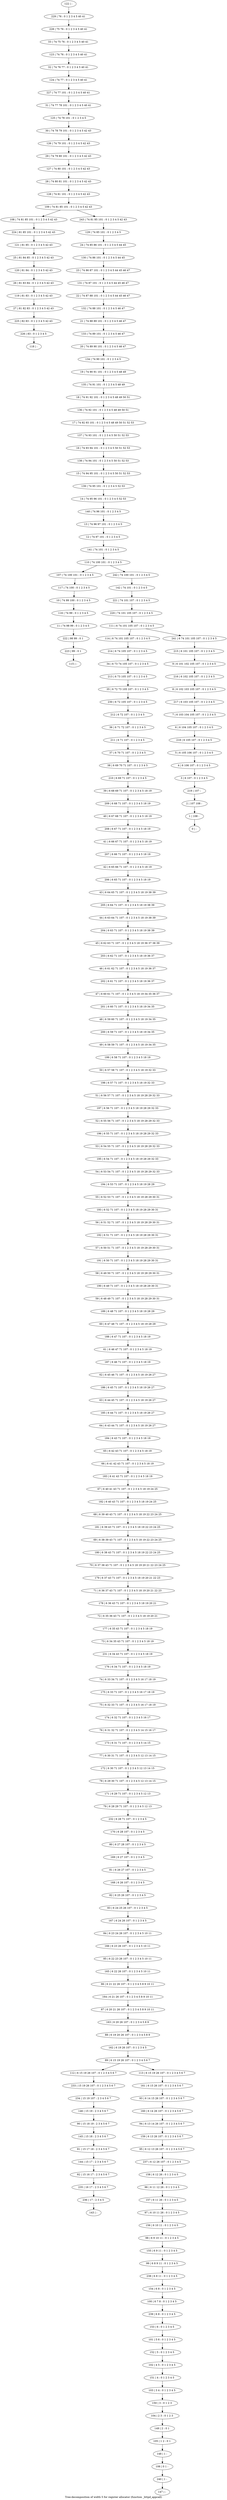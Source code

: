 digraph G {
graph [label="Tree-decomposition of width 5 for register allocator (function _httpd_appcall)"]
0[label="0 | : "];
1[label="1 | 108 : "];
2[label="2 | 107 108 : "];
3[label="3 | 6 107 : 0 1 2 3 4 5 "];
4[label="4 | 6 106 107 : 0 1 2 3 4 5 "];
5[label="5 | 6 105 106 107 : 0 1 2 3 4 5 "];
6[label="6 | 6 104 105 107 : 0 1 2 3 4 5 "];
7[label="7 | 6 103 104 105 107 : 0 1 2 3 4 5 "];
8[label="8 | 6 102 103 105 107 : 0 1 2 3 4 5 "];
9[label="9 | 6 101 102 105 107 : 0 1 2 3 4 5 "];
10[label="10 | 74 99 100 : 0 1 2 3 4 5 "];
11[label="11 | 74 98 99 : 0 1 2 3 4 5 "];
12[label="12 | 74 97 101 : 0 1 2 3 4 5 "];
13[label="13 | 74 96 97 101 : 0 1 2 3 4 5 "];
14[label="14 | 74 95 96 101 : 0 1 2 3 4 5 52 53 "];
15[label="15 | 74 94 95 101 : 0 1 2 3 4 5 50 51 52 53 "];
16[label="16 | 74 93 94 101 : 0 1 2 3 4 5 50 51 52 53 "];
17[label="17 | 74 92 93 101 : 0 1 2 3 4 5 48 49 50 51 52 53 "];
18[label="18 | 74 91 92 101 : 0 1 2 3 4 5 48 49 50 51 "];
19[label="19 | 74 90 91 101 : 0 1 2 3 4 5 48 49 "];
20[label="20 | 74 89 90 101 : 0 1 2 3 4 5 46 47 "];
21[label="21 | 74 88 89 101 : 0 1 2 3 4 5 46 47 "];
22[label="22 | 74 87 88 101 : 0 1 2 3 4 5 44 45 46 47 "];
23[label="23 | 74 86 87 101 : 0 1 2 3 4 5 44 45 46 47 "];
24[label="24 | 74 85 86 101 : 0 1 2 3 4 5 44 45 "];
25[label="25 | 81 84 85 : 0 1 2 3 4 5 42 43 "];
26[label="26 | 81 83 84 : 0 1 2 3 4 5 42 43 "];
27[label="27 | 81 82 83 : 0 1 2 3 4 5 42 43 "];
28[label="28 | 74 80 81 101 : 0 1 2 3 4 5 42 43 "];
29[label="29 | 74 79 80 101 : 0 1 2 3 4 5 42 43 "];
30[label="30 | 74 78 79 101 : 0 1 2 3 4 5 42 43 "];
31[label="31 | 74 77 78 101 : 0 1 2 3 4 5 40 41 "];
32[label="32 | 74 76 77 : 0 1 2 3 4 5 40 41 "];
33[label="33 | 74 75 76 : 0 1 2 3 4 5 40 41 "];
34[label="34 | 6 73 74 105 107 : 0 1 2 3 4 5 "];
35[label="35 | 6 72 73 105 107 : 0 1 2 3 4 5 "];
36[label="36 | 6 71 72 107 : 0 1 2 3 4 5 "];
37[label="37 | 6 70 71 107 : 0 1 2 3 4 5 "];
38[label="38 | 6 69 70 71 107 : 0 1 2 3 4 5 "];
39[label="39 | 6 68 69 71 107 : 0 1 2 3 4 5 18 19 "];
40[label="40 | 6 67 68 71 107 : 0 1 2 3 4 5 18 19 "];
41[label="41 | 6 66 67 71 107 : 0 1 2 3 4 5 18 19 "];
42[label="42 | 6 65 66 71 107 : 0 1 2 3 4 5 18 19 "];
43[label="43 | 6 64 65 71 107 : 0 1 2 3 4 5 18 19 38 39 "];
44[label="44 | 6 63 64 71 107 : 0 1 2 3 4 5 18 19 38 39 "];
45[label="45 | 6 62 63 71 107 : 0 1 2 3 4 5 18 19 36 37 38 39 "];
46[label="46 | 6 61 62 71 107 : 0 1 2 3 4 5 18 19 36 37 "];
47[label="47 | 6 60 61 71 107 : 0 1 2 3 4 5 18 19 34 35 36 37 "];
48[label="48 | 6 59 60 71 107 : 0 1 2 3 4 5 18 19 34 35 "];
49[label="49 | 6 58 59 71 107 : 0 1 2 3 4 5 18 19 34 35 "];
50[label="50 | 6 57 58 71 107 : 0 1 2 3 4 5 18 19 32 33 "];
51[label="51 | 6 56 57 71 107 : 0 1 2 3 4 5 18 19 28 29 32 33 "];
52[label="52 | 6 55 56 71 107 : 0 1 2 3 4 5 18 19 28 29 32 33 "];
53[label="53 | 6 54 55 71 107 : 0 1 2 3 4 5 18 19 28 29 32 33 "];
54[label="54 | 6 53 54 71 107 : 0 1 2 3 4 5 18 19 28 29 32 33 "];
55[label="55 | 6 52 53 71 107 : 0 1 2 3 4 5 18 19 28 29 30 31 "];
56[label="56 | 6 51 52 71 107 : 0 1 2 3 4 5 18 19 28 29 30 31 "];
57[label="57 | 6 50 51 71 107 : 0 1 2 3 4 5 18 19 28 29 30 31 "];
58[label="58 | 6 49 50 71 107 : 0 1 2 3 4 5 18 19 28 29 30 31 "];
59[label="59 | 6 48 49 71 107 : 0 1 2 3 4 5 18 19 28 29 30 31 "];
60[label="60 | 6 47 48 71 107 : 0 1 2 3 4 5 18 19 28 29 "];
61[label="61 | 6 46 47 71 107 : 0 1 2 3 4 5 18 19 "];
62[label="62 | 6 45 46 71 107 : 0 1 2 3 4 5 18 19 26 27 "];
63[label="63 | 6 44 45 71 107 : 0 1 2 3 4 5 18 19 26 27 "];
64[label="64 | 6 43 44 71 107 : 0 1 2 3 4 5 18 19 26 27 "];
65[label="65 | 6 42 43 71 107 : 0 1 2 3 4 5 18 19 "];
66[label="66 | 6 41 42 43 71 107 : 0 1 2 3 4 5 18 19 "];
67[label="67 | 6 40 41 43 71 107 : 0 1 2 3 4 5 18 19 24 25 "];
68[label="68 | 6 39 40 43 71 107 : 0 1 2 3 4 5 18 19 22 23 24 25 "];
69[label="69 | 6 38 39 43 71 107 : 0 1 2 3 4 5 18 19 22 23 24 25 "];
70[label="70 | 6 37 38 43 71 107 : 0 1 2 3 4 5 18 19 20 21 22 23 24 25 "];
71[label="71 | 6 36 37 43 71 107 : 0 1 2 3 4 5 18 19 20 21 22 23 "];
72[label="72 | 6 35 36 43 71 107 : 0 1 2 3 4 5 18 19 20 21 "];
73[label="73 | 6 34 35 43 71 107 : 0 1 2 3 4 5 18 19 "];
74[label="74 | 6 33 34 71 107 : 0 1 2 3 4 5 16 17 18 19 "];
75[label="75 | 6 32 33 71 107 : 0 1 2 3 4 5 16 17 18 19 "];
76[label="76 | 6 31 32 71 107 : 0 1 2 3 4 5 14 15 16 17 "];
77[label="77 | 6 30 31 71 107 : 0 1 2 3 4 5 12 13 14 15 "];
78[label="78 | 6 29 30 71 107 : 0 1 2 3 4 5 12 13 14 15 "];
79[label="79 | 6 28 29 71 107 : 0 1 2 3 4 5 12 13 "];
80[label="80 | 6 27 28 107 : 0 1 2 3 4 5 "];
81[label="81 | 6 26 27 107 : 0 1 2 3 4 5 "];
82[label="82 | 6 25 26 107 : 0 1 2 3 4 5 "];
83[label="83 | 6 24 25 26 107 : 0 1 2 3 4 5 "];
84[label="84 | 6 23 24 26 107 : 0 1 2 3 4 5 10 11 "];
85[label="85 | 6 22 23 26 107 : 0 1 2 3 4 5 10 11 "];
86[label="86 | 6 21 22 26 107 : 0 1 2 3 4 5 8 9 10 11 "];
87[label="87 | 6 20 21 26 107 : 0 1 2 3 4 5 8 9 10 11 "];
88[label="88 | 6 19 20 26 107 : 0 1 2 3 4 5 8 9 "];
89[label="89 | 6 15 19 26 107 : 0 1 2 3 4 5 6 7 "];
90[label="90 | 15 18 19 : 2 3 4 5 6 7 "];
91[label="91 | 15 17 18 : 2 3 4 5 6 7 "];
92[label="92 | 15 16 17 : 2 3 4 5 6 7 "];
93[label="93 | 6 14 15 26 107 : 0 1 2 3 4 5 6 7 "];
94[label="94 | 6 13 14 26 107 : 0 1 2 3 4 5 6 7 "];
95[label="95 | 6 12 13 26 107 : 0 1 2 3 4 5 6 7 "];
96[label="96 | 6 11 12 26 : 0 1 2 3 4 5 "];
97[label="97 | 6 10 11 26 : 0 1 2 3 4 5 "];
98[label="98 | 6 9 10 11 : 0 1 2 3 4 5 "];
99[label="99 | 6 8 9 11 : 0 1 2 3 4 5 "];
100[label="100 | 6 7 8 : 0 1 2 3 4 5 "];
101[label="101 | 5 6 : 0 1 2 3 4 5 "];
102[label="102 | 4 5 : 0 1 2 3 4 5 "];
103[label="103 | 3 4 : 0 1 2 3 4 5 "];
104[label="104 | 2 3 : 0 1 2 3 "];
105[label="105 | 1 2 : 0 1 "];
106[label="106 | 0 1 : "];
107[label="107 | 74 100 101 : 0 1 2 3 4 5 "];
108[label="108 | 74 81 85 101 : 0 1 2 3 4 5 42 43 "];
109[label="109 | 74 81 85 101 : 0 1 2 3 4 5 42 43 "];
110[label="110 | 74 100 101 : 0 1 2 3 4 5 "];
111[label="111 | 6 74 101 105 107 : 0 1 2 3 4 5 "];
112[label="112 | 6 15 19 26 107 : 0 1 2 3 4 5 6 7 "];
113[label="113 | 6 15 19 26 107 : 0 1 2 3 4 5 6 7 "];
114[label="114 | 6 74 101 105 107 : 0 1 2 3 4 5 "];
115[label="115 | : "];
116[label="116 | 74 99 : 0 1 2 3 4 5 "];
117[label="117 | 74 100 : 0 1 2 3 4 5 "];
118[label="118 | : "];
119[label="119 | 81 83 : 0 1 2 3 4 5 42 43 "];
120[label="120 | 81 84 : 0 1 2 3 4 5 42 43 "];
121[label="121 | 81 85 : 0 1 2 3 4 5 42 43 "];
122[label="122 | : "];
123[label="123 | 74 76 : 0 1 2 3 4 5 40 41 "];
124[label="124 | 74 77 : 0 1 2 3 4 5 40 41 "];
125[label="125 | 74 78 101 : 0 1 2 3 4 5 "];
126[label="126 | 74 79 101 : 0 1 2 3 4 5 42 43 "];
127[label="127 | 74 80 101 : 0 1 2 3 4 5 42 43 "];
128[label="128 | 74 81 101 : 0 1 2 3 4 5 42 43 "];
129[label="129 | 74 85 101 : 0 1 2 3 4 5 "];
130[label="130 | 74 86 101 : 0 1 2 3 4 5 44 45 "];
131[label="131 | 74 87 101 : 0 1 2 3 4 5 44 45 46 47 "];
132[label="132 | 74 88 101 : 0 1 2 3 4 5 46 47 "];
133[label="133 | 74 89 101 : 0 1 2 3 4 5 46 47 "];
134[label="134 | 74 90 101 : 0 1 2 3 4 5 "];
135[label="135 | 74 91 101 : 0 1 2 3 4 5 48 49 "];
136[label="136 | 74 92 101 : 0 1 2 3 4 5 48 49 50 51 "];
137[label="137 | 74 93 101 : 0 1 2 3 4 5 50 51 52 53 "];
138[label="138 | 74 94 101 : 0 1 2 3 4 5 50 51 52 53 "];
139[label="139 | 74 95 101 : 0 1 2 3 4 5 52 53 "];
140[label="140 | 74 96 101 : 0 1 2 3 4 5 "];
141[label="141 | 74 101 : 0 1 2 3 4 5 "];
142[label="142 | 74 101 : 0 1 2 3 4 5 "];
143[label="143 | : "];
144[label="144 | 15 17 : 2 3 4 5 6 7 "];
145[label="145 | 15 18 : 2 3 4 5 6 7 "];
146[label="146 | 15 19 : 2 3 4 5 6 7 "];
147[label="147 | : "];
148[label="148 | 1 : "];
149[label="149 | 2 : 0 1 "];
150[label="150 | 3 : 0 1 2 3 "];
151[label="151 | 4 : 0 1 2 3 4 5 "];
152[label="152 | 5 : 0 1 2 3 4 5 "];
153[label="153 | 6 : 0 1 2 3 4 5 "];
154[label="154 | 6 8 : 0 1 2 3 4 5 "];
155[label="155 | 6 9 11 : 0 1 2 3 4 5 "];
156[label="156 | 6 10 11 : 0 1 2 3 4 5 "];
157[label="157 | 6 11 26 : 0 1 2 3 4 5 "];
158[label="158 | 6 12 26 : 0 1 2 3 4 5 "];
159[label="159 | 6 13 26 107 : 0 1 2 3 4 5 6 7 "];
160[label="160 | 6 14 26 107 : 0 1 2 3 4 5 6 7 "];
161[label="161 | 6 15 26 107 : 0 1 2 3 4 5 6 7 "];
162[label="162 | 6 19 26 107 : 0 1 2 3 4 5 "];
163[label="163 | 6 20 26 107 : 0 1 2 3 4 5 8 9 "];
164[label="164 | 6 21 26 107 : 0 1 2 3 4 5 8 9 10 11 "];
165[label="165 | 6 22 26 107 : 0 1 2 3 4 5 10 11 "];
166[label="166 | 6 23 26 107 : 0 1 2 3 4 5 10 11 "];
167[label="167 | 6 24 26 107 : 0 1 2 3 4 5 "];
168[label="168 | 6 26 107 : 0 1 2 3 4 5 "];
169[label="169 | 6 27 107 : 0 1 2 3 4 5 "];
170[label="170 | 6 28 107 : 0 1 2 3 4 5 "];
171[label="171 | 6 29 71 107 : 0 1 2 3 4 5 12 13 "];
172[label="172 | 6 30 71 107 : 0 1 2 3 4 5 12 13 14 15 "];
173[label="173 | 6 31 71 107 : 0 1 2 3 4 5 14 15 "];
174[label="174 | 6 32 71 107 : 0 1 2 3 4 5 16 17 "];
175[label="175 | 6 33 71 107 : 0 1 2 3 4 5 16 17 18 19 "];
176[label="176 | 6 34 71 107 : 0 1 2 3 4 5 18 19 "];
177[label="177 | 6 35 43 71 107 : 0 1 2 3 4 5 18 19 "];
178[label="178 | 6 36 43 71 107 : 0 1 2 3 4 5 18 19 20 21 "];
179[label="179 | 6 37 43 71 107 : 0 1 2 3 4 5 18 19 20 21 22 23 "];
180[label="180 | 6 38 43 71 107 : 0 1 2 3 4 5 18 19 22 23 24 25 "];
181[label="181 | 6 39 43 71 107 : 0 1 2 3 4 5 18 19 22 23 24 25 "];
182[label="182 | 6 40 43 71 107 : 0 1 2 3 4 5 18 19 24 25 "];
183[label="183 | 6 41 43 71 107 : 0 1 2 3 4 5 18 19 "];
184[label="184 | 6 43 71 107 : 0 1 2 3 4 5 18 19 "];
185[label="185 | 6 44 71 107 : 0 1 2 3 4 5 18 19 26 27 "];
186[label="186 | 6 45 71 107 : 0 1 2 3 4 5 18 19 26 27 "];
187[label="187 | 6 46 71 107 : 0 1 2 3 4 5 18 19 "];
188[label="188 | 6 47 71 107 : 0 1 2 3 4 5 18 19 "];
189[label="189 | 6 48 71 107 : 0 1 2 3 4 5 18 19 28 29 "];
190[label="190 | 6 49 71 107 : 0 1 2 3 4 5 18 19 28 29 30 31 "];
191[label="191 | 6 50 71 107 : 0 1 2 3 4 5 18 19 28 29 30 31 "];
192[label="192 | 6 51 71 107 : 0 1 2 3 4 5 18 19 28 29 30 31 "];
193[label="193 | 6 52 71 107 : 0 1 2 3 4 5 18 19 28 29 30 31 "];
194[label="194 | 6 53 71 107 : 0 1 2 3 4 5 18 19 28 29 "];
195[label="195 | 6 54 71 107 : 0 1 2 3 4 5 18 19 28 29 32 33 "];
196[label="196 | 6 55 71 107 : 0 1 2 3 4 5 18 19 28 29 32 33 "];
197[label="197 | 6 56 71 107 : 0 1 2 3 4 5 18 19 28 29 32 33 "];
198[label="198 | 6 57 71 107 : 0 1 2 3 4 5 18 19 32 33 "];
199[label="199 | 6 58 71 107 : 0 1 2 3 4 5 18 19 "];
200[label="200 | 6 59 71 107 : 0 1 2 3 4 5 18 19 34 35 "];
201[label="201 | 6 60 71 107 : 0 1 2 3 4 5 18 19 34 35 "];
202[label="202 | 6 61 71 107 : 0 1 2 3 4 5 18 19 36 37 "];
203[label="203 | 6 62 71 107 : 0 1 2 3 4 5 18 19 36 37 "];
204[label="204 | 6 63 71 107 : 0 1 2 3 4 5 18 19 38 39 "];
205[label="205 | 6 64 71 107 : 0 1 2 3 4 5 18 19 38 39 "];
206[label="206 | 6 65 71 107 : 0 1 2 3 4 5 18 19 "];
207[label="207 | 6 66 71 107 : 0 1 2 3 4 5 18 19 "];
208[label="208 | 6 67 71 107 : 0 1 2 3 4 5 18 19 "];
209[label="209 | 6 68 71 107 : 0 1 2 3 4 5 18 19 "];
210[label="210 | 6 69 71 107 : 0 1 2 3 4 5 "];
211[label="211 | 6 71 107 : 0 1 2 3 4 5 "];
212[label="212 | 6 72 107 : 0 1 2 3 4 5 "];
213[label="213 | 6 73 105 107 : 0 1 2 3 4 5 "];
214[label="214 | 6 74 105 107 : 0 1 2 3 4 5 "];
215[label="215 | 6 101 105 107 : 0 1 2 3 4 5 "];
216[label="216 | 6 102 105 107 : 0 1 2 3 4 5 "];
217[label="217 | 6 103 105 107 : 0 1 2 3 4 5 "];
218[label="218 | 6 105 107 : 0 1 2 3 4 5 "];
219[label="219 | 107 : "];
220[label="220 | 74 101 105 107 : 0 1 2 3 4 5 "];
221[label="221 | 74 101 107 : 0 1 2 3 4 5 "];
222[label="222 | 98 99 : 0 1 "];
223[label="223 | 99 : 0 1 "];
224[label="224 | 81 85 101 : 0 1 2 3 4 5 42 43 "];
225[label="225 | 82 83 : 0 1 2 3 4 5 42 43 "];
226[label="226 | 83 : 0 1 2 3 4 5 "];
227[label="227 | 74 77 101 : 0 1 2 3 4 5 40 41 "];
228[label="228 | 75 76 : 0 1 2 3 4 5 40 41 "];
229[label="229 | 76 : 0 1 2 3 4 5 40 41 "];
230[label="230 | 6 72 105 107 : 0 1 2 3 4 5 "];
231[label="231 | 6 34 43 71 107 : 0 1 2 3 4 5 18 19 "];
232[label="232 | 6 28 71 107 : 0 1 2 3 4 5 "];
233[label="233 | 15 19 26 107 : 0 1 2 3 4 5 6 7 "];
234[label="234 | 15 19 107 : 2 3 4 5 6 7 "];
235[label="235 | 16 17 : 2 3 4 5 6 7 "];
236[label="236 | 17 : 2 3 4 5 "];
237[label="237 | 6 12 26 107 : 0 1 2 3 4 5 "];
238[label="238 | 6 8 11 : 0 1 2 3 4 5 "];
239[label="239 | 6 8 : 0 1 2 3 4 5 "];
240[label="240 | 1 : "];
241[label="241 | 6 74 101 105 107 : 0 1 2 3 4 5 "];
242[label="242 | 74 100 101 : 0 1 2 3 4 5 "];
243[label="243 | 74 81 85 101 : 0 1 2 3 4 5 42 43 "];
37->38 ;
65->66 ;
82->83 ;
89->112 ;
89->113 ;
116->11 ;
10->116 ;
117->10 ;
107->117 ;
119->27 ;
26->119 ;
120->26 ;
25->120 ;
121->25 ;
144->92 ;
91->144 ;
145->91 ;
90->145 ;
146->90 ;
148->106 ;
105->148 ;
149->105 ;
104->149 ;
150->104 ;
103->150 ;
151->103 ;
102->151 ;
152->102 ;
101->152 ;
153->101 ;
154->100 ;
155->99 ;
98->155 ;
156->98 ;
97->156 ;
157->97 ;
96->157 ;
158->96 ;
159->95 ;
94->159 ;
160->94 ;
93->160 ;
161->93 ;
113->161 ;
162->89 ;
88->162 ;
163->88 ;
87->163 ;
164->87 ;
86->164 ;
165->86 ;
85->165 ;
166->85 ;
84->166 ;
167->84 ;
83->167 ;
168->82 ;
81->168 ;
169->81 ;
80->169 ;
170->80 ;
171->79 ;
78->171 ;
172->78 ;
77->172 ;
173->77 ;
76->173 ;
174->76 ;
75->174 ;
175->75 ;
74->175 ;
176->74 ;
177->73 ;
72->177 ;
178->72 ;
71->178 ;
179->71 ;
70->179 ;
180->70 ;
69->180 ;
181->69 ;
68->181 ;
182->68 ;
67->182 ;
183->67 ;
66->183 ;
184->65 ;
64->184 ;
185->64 ;
63->185 ;
186->63 ;
62->186 ;
187->62 ;
61->187 ;
188->61 ;
60->188 ;
189->60 ;
59->189 ;
190->59 ;
58->190 ;
191->58 ;
57->191 ;
192->57 ;
56->192 ;
193->56 ;
55->193 ;
194->55 ;
54->194 ;
195->54 ;
53->195 ;
196->53 ;
52->196 ;
197->52 ;
51->197 ;
198->51 ;
50->198 ;
199->50 ;
49->199 ;
200->49 ;
48->200 ;
201->48 ;
47->201 ;
202->47 ;
46->202 ;
203->46 ;
45->203 ;
204->45 ;
44->204 ;
205->44 ;
43->205 ;
206->43 ;
42->206 ;
207->42 ;
41->207 ;
208->41 ;
40->208 ;
209->40 ;
39->209 ;
210->39 ;
38->210 ;
211->37 ;
36->211 ;
212->36 ;
213->35 ;
34->213 ;
214->34 ;
114->214 ;
11->222 ;
223->115 ;
222->223 ;
224->121 ;
108->224 ;
27->225 ;
226->118 ;
225->226 ;
230->212 ;
35->230 ;
231->176 ;
73->231 ;
232->170 ;
79->232 ;
112->233 ;
234->146 ;
233->234 ;
92->235 ;
236->143 ;
235->236 ;
237->158 ;
95->237 ;
238->154 ;
99->238 ;
239->153 ;
100->239 ;
240->147 ;
106->240 ;
122->229 ;
229->228 ;
228->33 ;
33->123 ;
123->32 ;
32->124 ;
124->227 ;
227->31 ;
31->125 ;
125->30 ;
30->126 ;
126->29 ;
29->127 ;
127->28 ;
28->128 ;
128->109 ;
129->24 ;
24->130 ;
130->23 ;
23->131 ;
131->22 ;
22->132 ;
132->21 ;
21->133 ;
133->20 ;
20->134 ;
134->19 ;
19->135 ;
135->18 ;
18->136 ;
136->17 ;
17->137 ;
137->16 ;
16->138 ;
138->15 ;
15->139 ;
139->14 ;
14->140 ;
140->13 ;
13->12 ;
12->141 ;
141->110 ;
142->221 ;
221->220 ;
220->111 ;
215->9 ;
9->216 ;
216->8 ;
8->217 ;
217->7 ;
7->6 ;
6->218 ;
218->5 ;
5->4 ;
4->3 ;
3->219 ;
219->2 ;
2->1 ;
1->0 ;
241->215 ;
242->142 ;
243->129 ;
111->114 ;
111->241 ;
110->107 ;
110->242 ;
109->108 ;
109->243 ;
}
